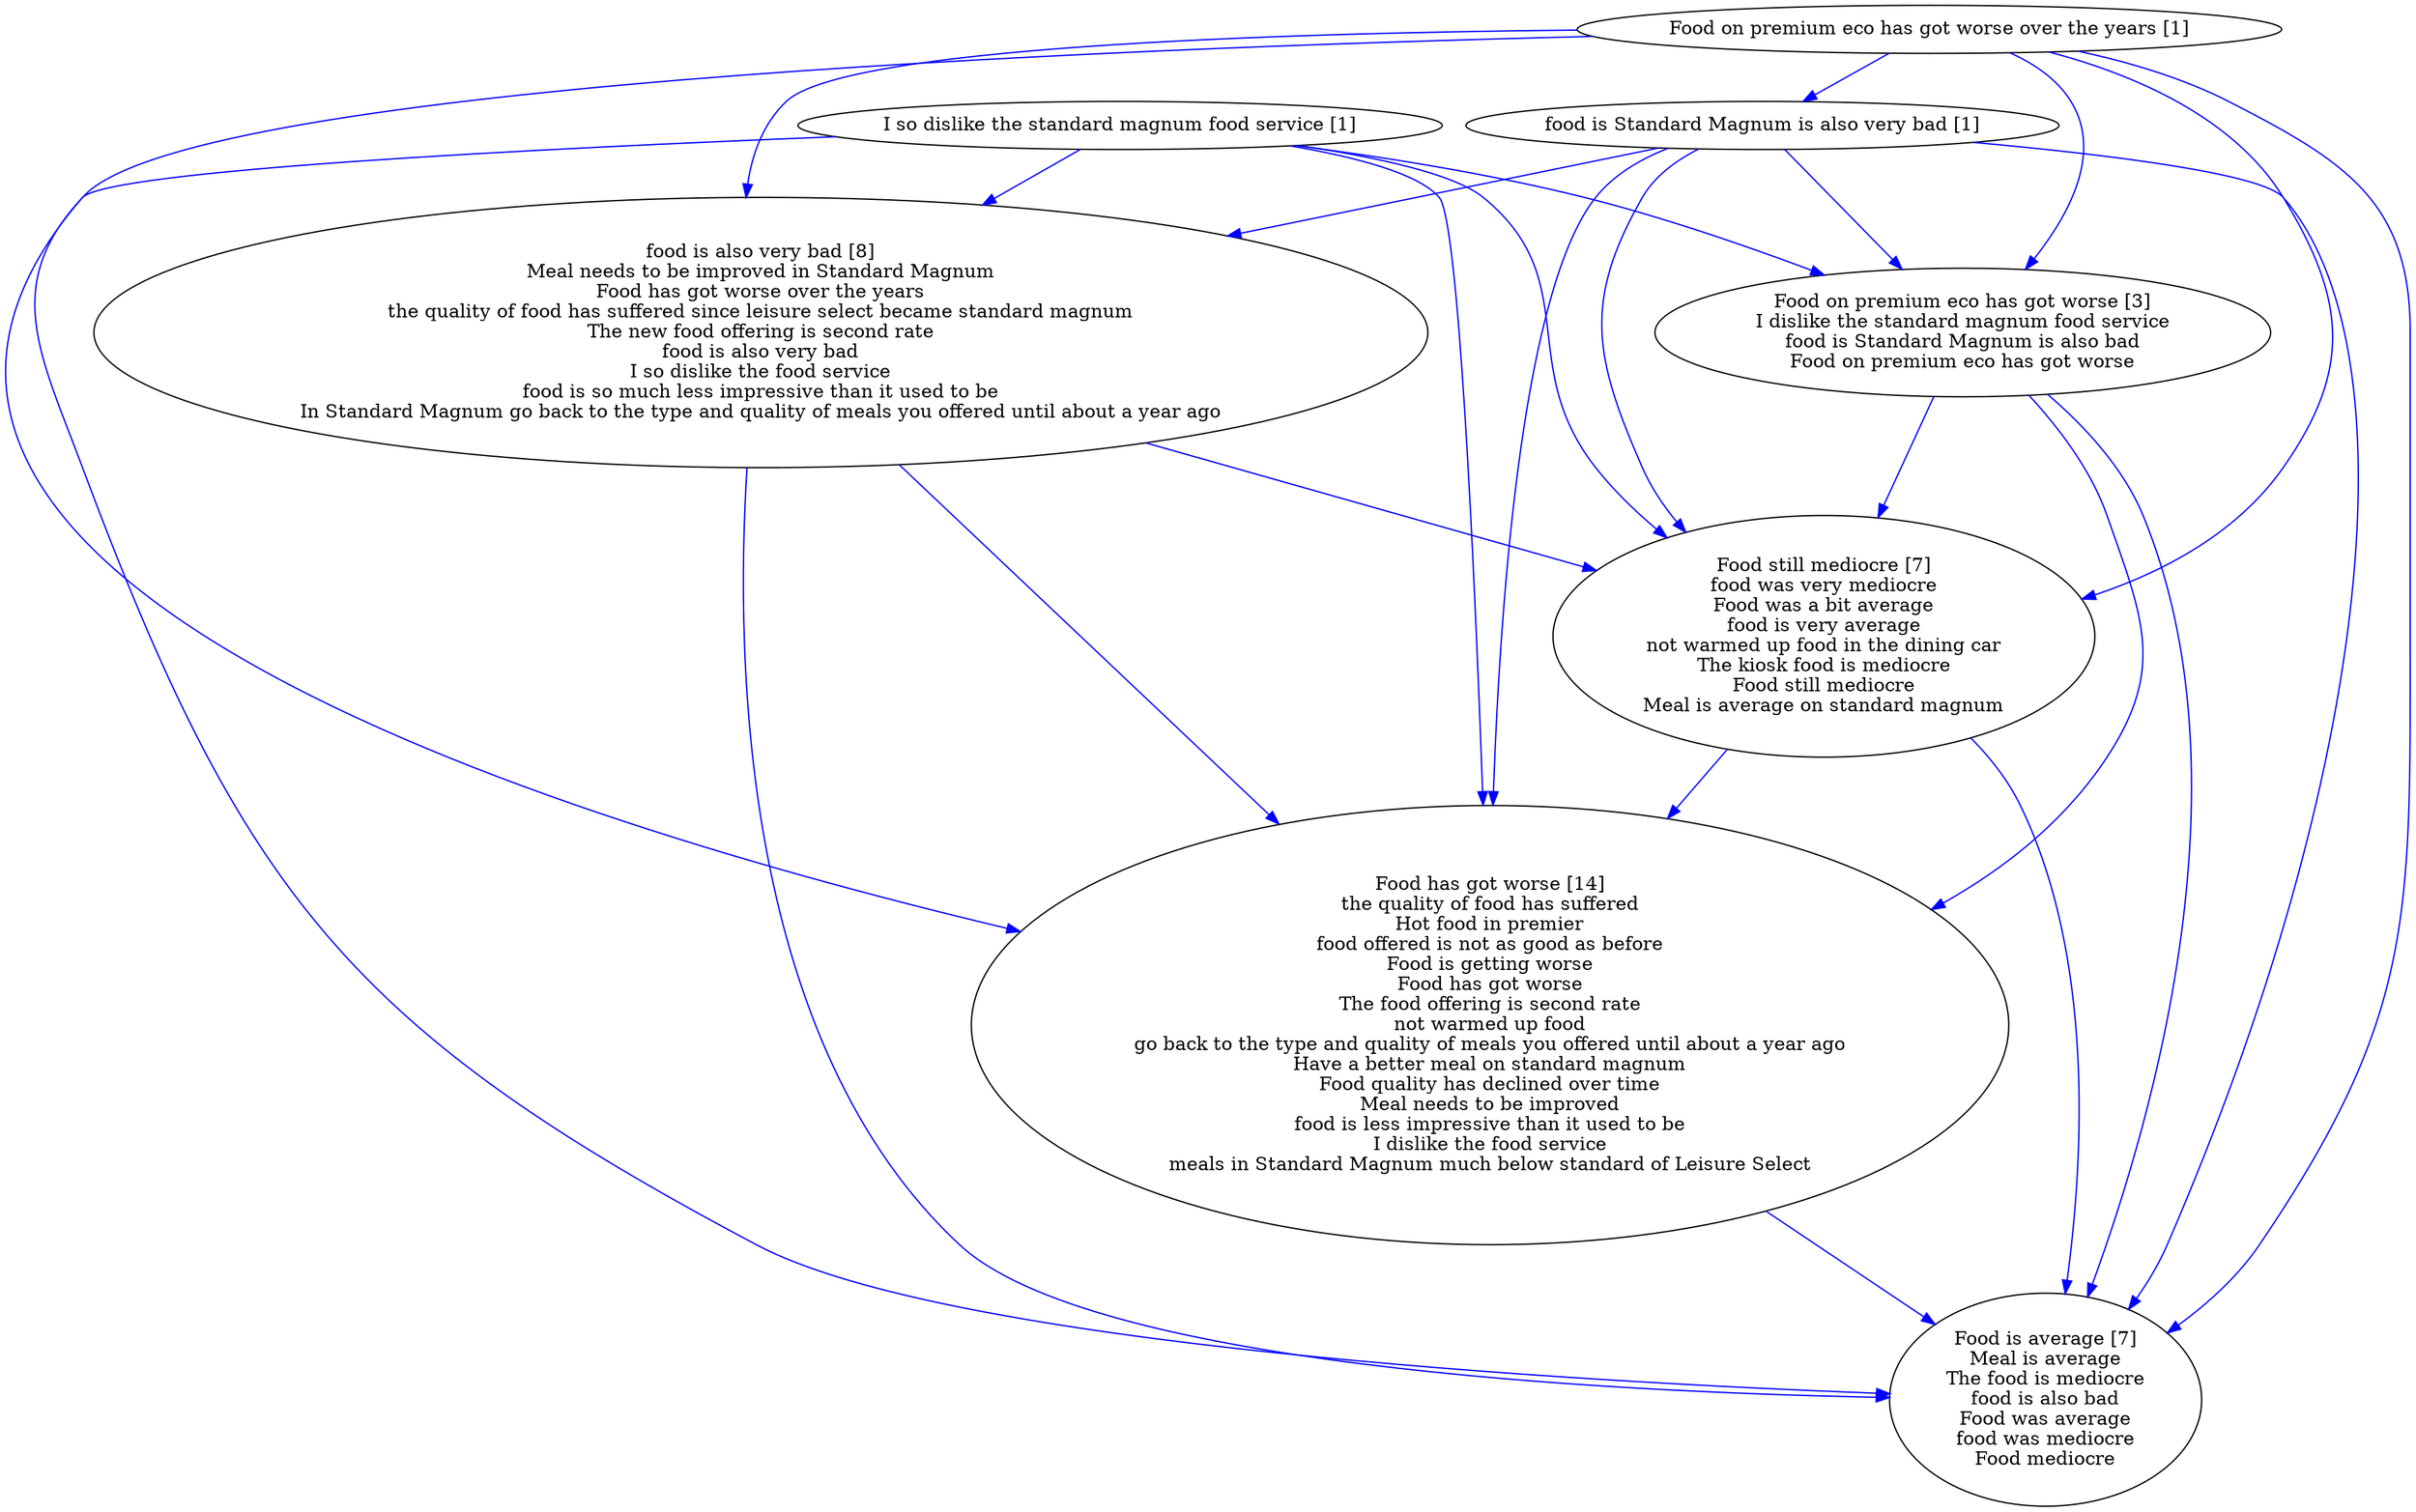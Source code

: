 digraph collapsedGraph {
"Food on premium eco has got worse [3]\nI dislike the standard magnum food service\nfood is Standard Magnum is also bad\nFood on premium eco has got worse""Food is average [7]\nMeal is average\nThe food is mediocre\nfood is also bad\nFood was average\nfood was mediocre\nFood mediocre""Food has got worse [14]\nthe quality of food has suffered\nHot food in premier\nfood offered is not as good as before\nFood is getting worse\nFood has got worse\nThe food offering is second rate\nnot warmed up food\ngo back to the type and quality of meals you offered until about a year ago\nHave a better meal on standard magnum\nFood quality has declined over time\nMeal needs to be improved\nfood is less impressive than it used to be\nI dislike the food service\nmeals in Standard Magnum much below standard of Leisure Select""Food still mediocre [7]\nfood was very mediocre\nFood was a bit average\nfood is very average\nnot warmed up food in the dining car\nThe kiosk food is mediocre\nFood still mediocre\nMeal is average on standard magnum""food is also very bad [8]\nMeal needs to be improved in Standard Magnum\nFood has got worse over the years\nthe quality of food has suffered since leisure select became standard magnum\nThe new food offering is second rate\nfood is also very bad\nI so dislike the food service\nfood is so much less impressive than it used to be\nIn Standard Magnum go back to the type and quality of meals you offered until about a year ago""Food on premium eco has got worse over the years [1]""I so dislike the standard magnum food service [1]""food is Standard Magnum is also very bad [1]""food is also very bad [8]\nMeal needs to be improved in Standard Magnum\nFood has got worse over the years\nthe quality of food has suffered since leisure select became standard magnum\nThe new food offering is second rate\nfood is also very bad\nI so dislike the food service\nfood is so much less impressive than it used to be\nIn Standard Magnum go back to the type and quality of meals you offered until about a year ago" -> "Food has got worse [14]\nthe quality of food has suffered\nHot food in premier\nfood offered is not as good as before\nFood is getting worse\nFood has got worse\nThe food offering is second rate\nnot warmed up food\ngo back to the type and quality of meals you offered until about a year ago\nHave a better meal on standard magnum\nFood quality has declined over time\nMeal needs to be improved\nfood is less impressive than it used to be\nI dislike the food service\nmeals in Standard Magnum much below standard of Leisure Select" [color=blue]
"Food still mediocre [7]\nfood was very mediocre\nFood was a bit average\nfood is very average\nnot warmed up food in the dining car\nThe kiosk food is mediocre\nFood still mediocre\nMeal is average on standard magnum" -> "Food has got worse [14]\nthe quality of food has suffered\nHot food in premier\nfood offered is not as good as before\nFood is getting worse\nFood has got worse\nThe food offering is second rate\nnot warmed up food\ngo back to the type and quality of meals you offered until about a year ago\nHave a better meal on standard magnum\nFood quality has declined over time\nMeal needs to be improved\nfood is less impressive than it used to be\nI dislike the food service\nmeals in Standard Magnum much below standard of Leisure Select" [color=blue]
"food is also very bad [8]\nMeal needs to be improved in Standard Magnum\nFood has got worse over the years\nthe quality of food has suffered since leisure select became standard magnum\nThe new food offering is second rate\nfood is also very bad\nI so dislike the food service\nfood is so much less impressive than it used to be\nIn Standard Magnum go back to the type and quality of meals you offered until about a year ago" -> "Food still mediocre [7]\nfood was very mediocre\nFood was a bit average\nfood is very average\nnot warmed up food in the dining car\nThe kiosk food is mediocre\nFood still mediocre\nMeal is average on standard magnum" [color=blue]
"Food still mediocre [7]\nfood was very mediocre\nFood was a bit average\nfood is very average\nnot warmed up food in the dining car\nThe kiosk food is mediocre\nFood still mediocre\nMeal is average on standard magnum" -> "Food is average [7]\nMeal is average\nThe food is mediocre\nfood is also bad\nFood was average\nfood was mediocre\nFood mediocre" [color=blue]
"Food has got worse [14]\nthe quality of food has suffered\nHot food in premier\nfood offered is not as good as before\nFood is getting worse\nFood has got worse\nThe food offering is second rate\nnot warmed up food\ngo back to the type and quality of meals you offered until about a year ago\nHave a better meal on standard magnum\nFood quality has declined over time\nMeal needs to be improved\nfood is less impressive than it used to be\nI dislike the food service\nmeals in Standard Magnum much below standard of Leisure Select" -> "Food is average [7]\nMeal is average\nThe food is mediocre\nfood is also bad\nFood was average\nfood was mediocre\nFood mediocre" [color=blue]
"Food on premium eco has got worse [3]\nI dislike the standard magnum food service\nfood is Standard Magnum is also bad\nFood on premium eco has got worse" -> "Food is average [7]\nMeal is average\nThe food is mediocre\nfood is also bad\nFood was average\nfood was mediocre\nFood mediocre" [color=blue]
"Food on premium eco has got worse [3]\nI dislike the standard magnum food service\nfood is Standard Magnum is also bad\nFood on premium eco has got worse" -> "Food still mediocre [7]\nfood was very mediocre\nFood was a bit average\nfood is very average\nnot warmed up food in the dining car\nThe kiosk food is mediocre\nFood still mediocre\nMeal is average on standard magnum" [color=blue]
"Food on premium eco has got worse [3]\nI dislike the standard magnum food service\nfood is Standard Magnum is also bad\nFood on premium eco has got worse" -> "Food has got worse [14]\nthe quality of food has suffered\nHot food in premier\nfood offered is not as good as before\nFood is getting worse\nFood has got worse\nThe food offering is second rate\nnot warmed up food\ngo back to the type and quality of meals you offered until about a year ago\nHave a better meal on standard magnum\nFood quality has declined over time\nMeal needs to be improved\nfood is less impressive than it used to be\nI dislike the food service\nmeals in Standard Magnum much below standard of Leisure Select" [color=blue]
"food is also very bad [8]\nMeal needs to be improved in Standard Magnum\nFood has got worse over the years\nthe quality of food has suffered since leisure select became standard magnum\nThe new food offering is second rate\nfood is also very bad\nI so dislike the food service\nfood is so much less impressive than it used to be\nIn Standard Magnum go back to the type and quality of meals you offered until about a year ago" -> "Food is average [7]\nMeal is average\nThe food is mediocre\nfood is also bad\nFood was average\nfood was mediocre\nFood mediocre" [color=blue]
"Food on premium eco has got worse over the years [1]" -> "Food still mediocre [7]\nfood was very mediocre\nFood was a bit average\nfood is very average\nnot warmed up food in the dining car\nThe kiosk food is mediocre\nFood still mediocre\nMeal is average on standard magnum" [color=blue]
"Food on premium eco has got worse over the years [1]" -> "Food has got worse [14]\nthe quality of food has suffered\nHot food in premier\nfood offered is not as good as before\nFood is getting worse\nFood has got worse\nThe food offering is second rate\nnot warmed up food\ngo back to the type and quality of meals you offered until about a year ago\nHave a better meal on standard magnum\nFood quality has declined over time\nMeal needs to be improved\nfood is less impressive than it used to be\nI dislike the food service\nmeals in Standard Magnum much below standard of Leisure Select" [color=blue]
"Food on premium eco has got worse over the years [1]" -> "food is also very bad [8]\nMeal needs to be improved in Standard Magnum\nFood has got worse over the years\nthe quality of food has suffered since leisure select became standard magnum\nThe new food offering is second rate\nfood is also very bad\nI so dislike the food service\nfood is so much less impressive than it used to be\nIn Standard Magnum go back to the type and quality of meals you offered until about a year ago" [color=blue]
"food is Standard Magnum is also very bad [1]" -> "food is also very bad [8]\nMeal needs to be improved in Standard Magnum\nFood has got worse over the years\nthe quality of food has suffered since leisure select became standard magnum\nThe new food offering is second rate\nfood is also very bad\nI so dislike the food service\nfood is so much less impressive than it used to be\nIn Standard Magnum go back to the type and quality of meals you offered until about a year ago" [color=blue]
"food is Standard Magnum is also very bad [1]" -> "Food still mediocre [7]\nfood was very mediocre\nFood was a bit average\nfood is very average\nnot warmed up food in the dining car\nThe kiosk food is mediocre\nFood still mediocre\nMeal is average on standard magnum" [color=blue]
"food is Standard Magnum is also very bad [1]" -> "Food has got worse [14]\nthe quality of food has suffered\nHot food in premier\nfood offered is not as good as before\nFood is getting worse\nFood has got worse\nThe food offering is second rate\nnot warmed up food\ngo back to the type and quality of meals you offered until about a year ago\nHave a better meal on standard magnum\nFood quality has declined over time\nMeal needs to be improved\nfood is less impressive than it used to be\nI dislike the food service\nmeals in Standard Magnum much below standard of Leisure Select" [color=blue]
"food is Standard Magnum is also very bad [1]" -> "Food is average [7]\nMeal is average\nThe food is mediocre\nfood is also bad\nFood was average\nfood was mediocre\nFood mediocre" [color=blue]
"Food on premium eco has got worse over the years [1]" -> "Food is average [7]\nMeal is average\nThe food is mediocre\nfood is also bad\nFood was average\nfood was mediocre\nFood mediocre" [color=blue]
"Food on premium eco has got worse over the years [1]" -> "food is Standard Magnum is also very bad [1]" [color=blue]
"I so dislike the standard magnum food service [1]" -> "food is also very bad [8]\nMeal needs to be improved in Standard Magnum\nFood has got worse over the years\nthe quality of food has suffered since leisure select became standard magnum\nThe new food offering is second rate\nfood is also very bad\nI so dislike the food service\nfood is so much less impressive than it used to be\nIn Standard Magnum go back to the type and quality of meals you offered until about a year ago" [color=blue]
"I so dislike the standard magnum food service [1]" -> "Food has got worse [14]\nthe quality of food has suffered\nHot food in premier\nfood offered is not as good as before\nFood is getting worse\nFood has got worse\nThe food offering is second rate\nnot warmed up food\ngo back to the type and quality of meals you offered until about a year ago\nHave a better meal on standard magnum\nFood quality has declined over time\nMeal needs to be improved\nfood is less impressive than it used to be\nI dislike the food service\nmeals in Standard Magnum much below standard of Leisure Select" [color=blue]
"I so dislike the standard magnum food service [1]" -> "Food still mediocre [7]\nfood was very mediocre\nFood was a bit average\nfood is very average\nnot warmed up food in the dining car\nThe kiosk food is mediocre\nFood still mediocre\nMeal is average on standard magnum" [color=blue]
"I so dislike the standard magnum food service [1]" -> "Food is average [7]\nMeal is average\nThe food is mediocre\nfood is also bad\nFood was average\nfood was mediocre\nFood mediocre" [color=blue]
"Food on premium eco has got worse over the years [1]" -> "Food on premium eco has got worse [3]\nI dislike the standard magnum food service\nfood is Standard Magnum is also bad\nFood on premium eco has got worse" [color=blue]
"I so dislike the standard magnum food service [1]" -> "Food on premium eco has got worse [3]\nI dislike the standard magnum food service\nfood is Standard Magnum is also bad\nFood on premium eco has got worse" [color=blue]
"food is Standard Magnum is also very bad [1]" -> "Food on premium eco has got worse [3]\nI dislike the standard magnum food service\nfood is Standard Magnum is also bad\nFood on premium eco has got worse" [color=blue]
}